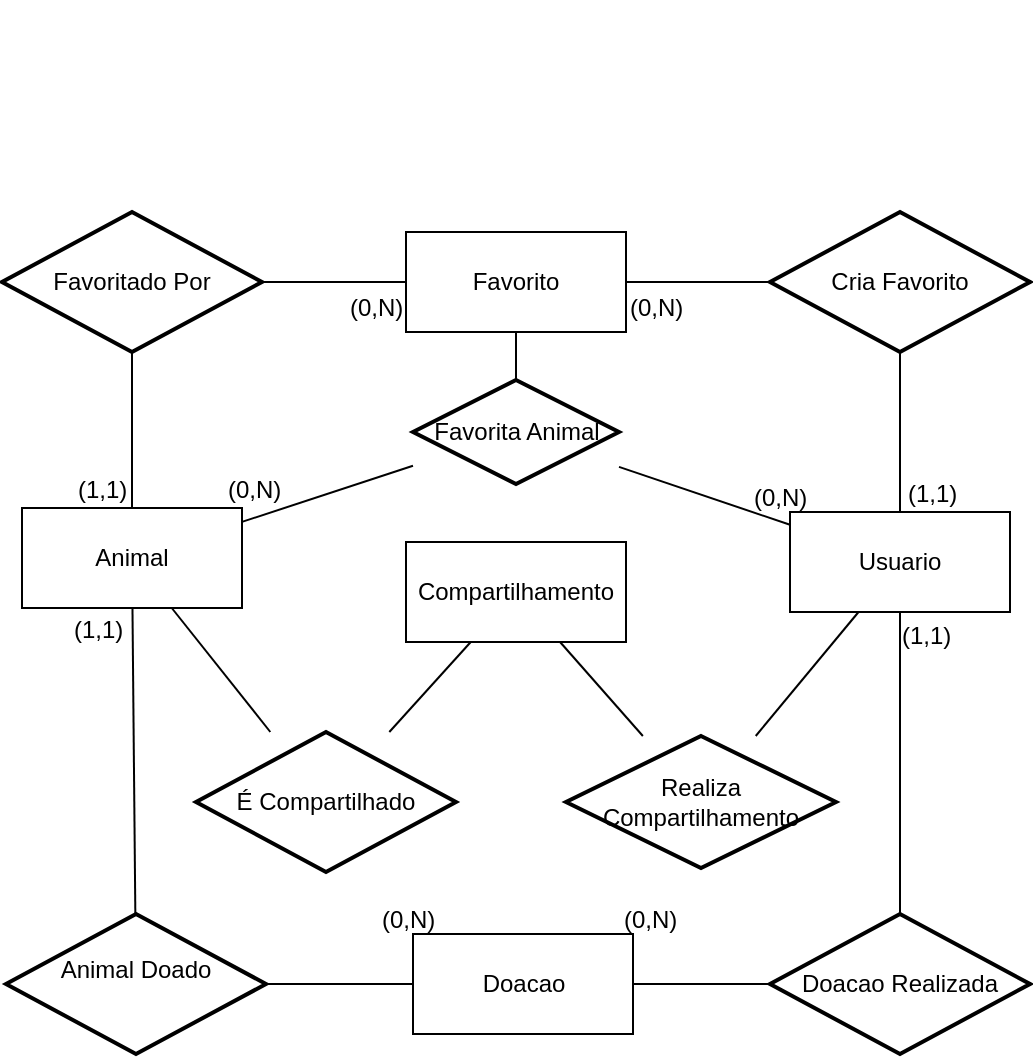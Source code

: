 <mxfile version="24.7.17">
  <diagram id="kgpKYQtTHZ0yAKxKKP6v" name="Page-1">
    <mxGraphModel dx="880" dy="860" grid="0" gridSize="10" guides="1" tooltips="1" connect="1" arrows="1" fold="1" page="0" pageScale="1" pageWidth="850" pageHeight="1100" math="0" shadow="0">
      <root>
        <mxCell id="0" />
        <mxCell id="1" parent="0" />
        <mxCell id="Tf2gWwa-TeqLUiWzJEqZ-2" value="Animal" style="html=1;whiteSpace=wrap;" parent="1" vertex="1">
          <mxGeometry x="123" y="98" width="110" height="50" as="geometry" />
        </mxCell>
        <mxCell id="Tf2gWwa-TeqLUiWzJEqZ-3" value="Doacao" style="html=1;whiteSpace=wrap;" parent="1" vertex="1">
          <mxGeometry x="318.5" y="311" width="110" height="50" as="geometry" />
        </mxCell>
        <mxCell id="Tf2gWwa-TeqLUiWzJEqZ-4" value="Usuario" style="html=1;whiteSpace=wrap;" parent="1" vertex="1">
          <mxGeometry x="507" y="100" width="110" height="50" as="geometry" />
        </mxCell>
        <mxCell id="Tf2gWwa-TeqLUiWzJEqZ-5" value="Favorito" style="html=1;whiteSpace=wrap;" parent="1" vertex="1">
          <mxGeometry x="315" y="-40" width="110" height="50" as="geometry" />
        </mxCell>
        <mxCell id="Tf2gWwa-TeqLUiWzJEqZ-6" value="&#xa;Animal Doado&#xa;&#xa;" style="strokeWidth=2;html=1;shape=mxgraph.flowchart.decision;whiteSpace=wrap;" parent="1" vertex="1">
          <mxGeometry x="115" y="301" width="130" height="70" as="geometry" />
        </mxCell>
        <mxCell id="Tf2gWwa-TeqLUiWzJEqZ-7" value="" style="endArrow=none;html=1;rounded=0;" parent="1" source="Tf2gWwa-TeqLUiWzJEqZ-2" target="Tf2gWwa-TeqLUiWzJEqZ-6" edge="1">
          <mxGeometry width="50" height="50" relative="1" as="geometry">
            <mxPoint x="399" y="266" as="sourcePoint" />
            <mxPoint x="449" y="216" as="targetPoint" />
          </mxGeometry>
        </mxCell>
        <mxCell id="Tf2gWwa-TeqLUiWzJEqZ-8" value="" style="endArrow=none;html=1;rounded=0;" parent="1" source="Tf2gWwa-TeqLUiWzJEqZ-3" target="Tf2gWwa-TeqLUiWzJEqZ-6" edge="1">
          <mxGeometry width="50" height="50" relative="1" as="geometry">
            <mxPoint x="399" y="266" as="sourcePoint" />
            <mxPoint x="449" y="216" as="targetPoint" />
          </mxGeometry>
        </mxCell>
        <mxCell id="Tf2gWwa-TeqLUiWzJEqZ-9" value="Doacao Realizada" style="strokeWidth=2;html=1;shape=mxgraph.flowchart.decision;whiteSpace=wrap;" parent="1" vertex="1">
          <mxGeometry x="497" y="301" width="130" height="70" as="geometry" />
        </mxCell>
        <mxCell id="Tf2gWwa-TeqLUiWzJEqZ-11" value="Cria Favorito" style="strokeWidth=2;html=1;shape=mxgraph.flowchart.decision;whiteSpace=wrap;" parent="1" vertex="1">
          <mxGeometry x="497" y="-50" width="130" height="70" as="geometry" />
        </mxCell>
        <mxCell id="Tf2gWwa-TeqLUiWzJEqZ-12" value="Favoritado Por" style="strokeWidth=2;html=1;shape=mxgraph.flowchart.decision;whiteSpace=wrap;" parent="1" vertex="1">
          <mxGeometry x="113" y="-50" width="130" height="70" as="geometry" />
        </mxCell>
        <mxCell id="Tf2gWwa-TeqLUiWzJEqZ-13" value="" style="endArrow=none;html=1;rounded=0;" parent="1" source="Tf2gWwa-TeqLUiWzJEqZ-4" target="Tf2gWwa-TeqLUiWzJEqZ-9" edge="1">
          <mxGeometry width="50" height="50" relative="1" as="geometry">
            <mxPoint x="399" y="266" as="sourcePoint" />
            <mxPoint x="449" y="216" as="targetPoint" />
          </mxGeometry>
        </mxCell>
        <mxCell id="Tf2gWwa-TeqLUiWzJEqZ-14" value="" style="endArrow=none;html=1;rounded=0;" parent="1" source="Tf2gWwa-TeqLUiWzJEqZ-9" target="Tf2gWwa-TeqLUiWzJEqZ-3" edge="1">
          <mxGeometry width="50" height="50" relative="1" as="geometry">
            <mxPoint x="399" y="266" as="sourcePoint" />
            <mxPoint x="449" y="216" as="targetPoint" />
          </mxGeometry>
        </mxCell>
        <mxCell id="Tf2gWwa-TeqLUiWzJEqZ-16" value="" style="endArrow=none;html=1;rounded=0;" parent="1" source="Tf2gWwa-TeqLUiWzJEqZ-11" target="Tf2gWwa-TeqLUiWzJEqZ-4" edge="1">
          <mxGeometry width="50" height="50" relative="1" as="geometry">
            <mxPoint x="399" y="166" as="sourcePoint" />
            <mxPoint x="449" y="116" as="targetPoint" />
          </mxGeometry>
        </mxCell>
        <mxCell id="Tf2gWwa-TeqLUiWzJEqZ-17" value="" style="endArrow=none;html=1;rounded=0;" parent="1" source="Tf2gWwa-TeqLUiWzJEqZ-11" target="Tf2gWwa-TeqLUiWzJEqZ-5" edge="1">
          <mxGeometry width="50" height="50" relative="1" as="geometry">
            <mxPoint x="399" y="166" as="sourcePoint" />
            <mxPoint x="449" y="116" as="targetPoint" />
          </mxGeometry>
        </mxCell>
        <mxCell id="Tf2gWwa-TeqLUiWzJEqZ-18" value="" style="endArrow=none;html=1;rounded=0;" parent="1" source="Tf2gWwa-TeqLUiWzJEqZ-2" target="Tf2gWwa-TeqLUiWzJEqZ-12" edge="1">
          <mxGeometry width="50" height="50" relative="1" as="geometry">
            <mxPoint x="399" y="166" as="sourcePoint" />
            <mxPoint x="449" y="116" as="targetPoint" />
          </mxGeometry>
        </mxCell>
        <mxCell id="Tf2gWwa-TeqLUiWzJEqZ-21" value="" style="endArrow=none;html=1;rounded=0;" parent="1" source="Tf2gWwa-TeqLUiWzJEqZ-12" target="Tf2gWwa-TeqLUiWzJEqZ-5" edge="1">
          <mxGeometry width="50" height="50" relative="1" as="geometry">
            <mxPoint x="399" y="166" as="sourcePoint" />
            <mxPoint x="449" y="116" as="targetPoint" />
          </mxGeometry>
        </mxCell>
        <mxCell id="Tf2gWwa-TeqLUiWzJEqZ-22" value="(1,1)" style="text;whiteSpace=wrap;html=1;" parent="1" vertex="1">
          <mxGeometry x="147" y="145" width="53" height="36" as="geometry" />
        </mxCell>
        <mxCell id="Tf2gWwa-TeqLUiWzJEqZ-23" value="(0,N)" style="text;whiteSpace=wrap;html=1;" parent="1" vertex="1">
          <mxGeometry x="301" y="290" width="55" height="36" as="geometry" />
        </mxCell>
        <mxCell id="Tf2gWwa-TeqLUiWzJEqZ-24" value="(1,1)" style="text;whiteSpace=wrap;html=1;" parent="1" vertex="1">
          <mxGeometry x="561" y="148" width="53" height="36" as="geometry" />
        </mxCell>
        <mxCell id="Tf2gWwa-TeqLUiWzJEqZ-25" value="(0,N)" style="text;whiteSpace=wrap;html=1;" parent="1" vertex="1">
          <mxGeometry x="421.5" y="290" width="55" height="36" as="geometry" />
        </mxCell>
        <mxCell id="Tf2gWwa-TeqLUiWzJEqZ-26" value="(1,1)" style="text;whiteSpace=wrap;html=1;" parent="1" vertex="1">
          <mxGeometry x="564" y="77" width="53" height="36" as="geometry" />
        </mxCell>
        <mxCell id="Tf2gWwa-TeqLUiWzJEqZ-27" value="(0,N)" style="text;whiteSpace=wrap;html=1;" parent="1" vertex="1">
          <mxGeometry x="425" y="-16" width="55" height="36" as="geometry" />
        </mxCell>
        <mxCell id="Tf2gWwa-TeqLUiWzJEqZ-28" value="(1,1)" style="text;whiteSpace=wrap;html=1;" parent="1" vertex="1">
          <mxGeometry x="149" y="75" width="53" height="36" as="geometry" />
        </mxCell>
        <mxCell id="Tf2gWwa-TeqLUiWzJEqZ-29" value="(0,N)" style="text;whiteSpace=wrap;html=1;" parent="1" vertex="1">
          <mxGeometry x="285" y="-16" width="55" height="36" as="geometry" />
        </mxCell>
        <mxCell id="Tf2gWwa-TeqLUiWzJEqZ-32" value="" style="endArrow=none;html=1;rounded=0;" parent="1" source="Tf2gWwa-TeqLUiWzJEqZ-2" target="Tf2gWwa-TeqLUiWzJEqZ-36" edge="1">
          <mxGeometry width="50" height="50" relative="1" as="geometry">
            <mxPoint x="399" y="166" as="sourcePoint" />
            <mxPoint x="334.5" y="65.128" as="targetPoint" />
          </mxGeometry>
        </mxCell>
        <mxCell id="Tf2gWwa-TeqLUiWzJEqZ-33" value="" style="endArrow=none;html=1;rounded=0;" parent="1" source="Tf2gWwa-TeqLUiWzJEqZ-36" target="Tf2gWwa-TeqLUiWzJEqZ-4" edge="1">
          <mxGeometry width="50" height="50" relative="1" as="geometry">
            <mxPoint x="405.5" y="65.497" as="sourcePoint" />
            <mxPoint x="350" y="76" as="targetPoint" />
          </mxGeometry>
        </mxCell>
        <mxCell id="Tf2gWwa-TeqLUiWzJEqZ-34" value="" style="endArrow=none;html=1;rounded=0;" parent="1" source="Tf2gWwa-TeqLUiWzJEqZ-5" target="Tf2gWwa-TeqLUiWzJEqZ-36" edge="1">
          <mxGeometry width="50" height="50" relative="1" as="geometry">
            <mxPoint x="253" y="124" as="sourcePoint" />
            <mxPoint x="370" y="36" as="targetPoint" />
          </mxGeometry>
        </mxCell>
        <mxCell id="Tf2gWwa-TeqLUiWzJEqZ-36" value="&lt;span style=&quot;text-align: left;&quot;&gt;Favorita Animal&lt;/span&gt;" style="strokeWidth=2;html=1;shape=mxgraph.flowchart.decision;whiteSpace=wrap;" parent="1" vertex="1">
          <mxGeometry x="318.5" y="34" width="103" height="52" as="geometry" />
        </mxCell>
        <mxCell id="Tf2gWwa-TeqLUiWzJEqZ-37" value="(0,N)" style="text;whiteSpace=wrap;html=1;" parent="1" vertex="1">
          <mxGeometry x="487" y="79" width="55" height="36" as="geometry" />
        </mxCell>
        <mxCell id="Tf2gWwa-TeqLUiWzJEqZ-38" value="(0,N)" style="text;whiteSpace=wrap;html=1;" parent="1" vertex="1">
          <mxGeometry x="224" y="75" width="55" height="36" as="geometry" />
        </mxCell>
        <mxCell id="zifrnwKFMuA4akeZgK9n-2" value="" style="endArrow=none;html=1;rounded=0;" edge="1" parent="1">
          <mxGeometry width="50" height="50" relative="1" as="geometry">
            <mxPoint x="395" y="-155" as="sourcePoint" />
            <mxPoint x="395" y="-155" as="targetPoint" />
          </mxGeometry>
        </mxCell>
        <mxCell id="zifrnwKFMuA4akeZgK9n-3" value=" Compartilhamento" style="html=1;whiteSpace=wrap;" vertex="1" parent="1">
          <mxGeometry x="315" y="115" width="110" height="50" as="geometry" />
        </mxCell>
        <mxCell id="zifrnwKFMuA4akeZgK9n-4" value="Realiza Compartilhamento" style="strokeWidth=2;html=1;shape=mxgraph.flowchart.decision;whiteSpace=wrap;" vertex="1" parent="1">
          <mxGeometry x="395" y="212" width="135" height="66" as="geometry" />
        </mxCell>
        <mxCell id="zifrnwKFMuA4akeZgK9n-5" value="É Compartilhado" style="strokeWidth=2;html=1;shape=mxgraph.flowchart.decision;whiteSpace=wrap;" vertex="1" parent="1">
          <mxGeometry x="210" y="210" width="130" height="70" as="geometry" />
        </mxCell>
        <mxCell id="zifrnwKFMuA4akeZgK9n-6" value="" style="endArrow=none;html=1;rounded=0;" edge="1" parent="1" source="zifrnwKFMuA4akeZgK9n-4" target="Tf2gWwa-TeqLUiWzJEqZ-4">
          <mxGeometry width="50" height="50" relative="1" as="geometry">
            <mxPoint x="345" y="295" as="sourcePoint" />
            <mxPoint x="395" y="245" as="targetPoint" />
          </mxGeometry>
        </mxCell>
        <mxCell id="zifrnwKFMuA4akeZgK9n-8" value="" style="endArrow=none;html=1;rounded=0;" edge="1" parent="1" source="Tf2gWwa-TeqLUiWzJEqZ-2" target="zifrnwKFMuA4akeZgK9n-5">
          <mxGeometry width="50" height="50" relative="1" as="geometry">
            <mxPoint x="345" y="195" as="sourcePoint" />
            <mxPoint x="395" y="145" as="targetPoint" />
          </mxGeometry>
        </mxCell>
        <mxCell id="zifrnwKFMuA4akeZgK9n-9" value="" style="endArrow=none;html=1;rounded=0;" edge="1" parent="1" source="zifrnwKFMuA4akeZgK9n-5" target="zifrnwKFMuA4akeZgK9n-3">
          <mxGeometry width="50" height="50" relative="1" as="geometry">
            <mxPoint x="345" y="195" as="sourcePoint" />
            <mxPoint x="395" y="145" as="targetPoint" />
          </mxGeometry>
        </mxCell>
        <mxCell id="zifrnwKFMuA4akeZgK9n-10" value="" style="endArrow=none;html=1;rounded=0;" edge="1" parent="1" source="zifrnwKFMuA4akeZgK9n-4" target="zifrnwKFMuA4akeZgK9n-3">
          <mxGeometry width="50" height="50" relative="1" as="geometry">
            <mxPoint x="345" y="195" as="sourcePoint" />
            <mxPoint x="395" y="145" as="targetPoint" />
          </mxGeometry>
        </mxCell>
      </root>
    </mxGraphModel>
  </diagram>
</mxfile>
